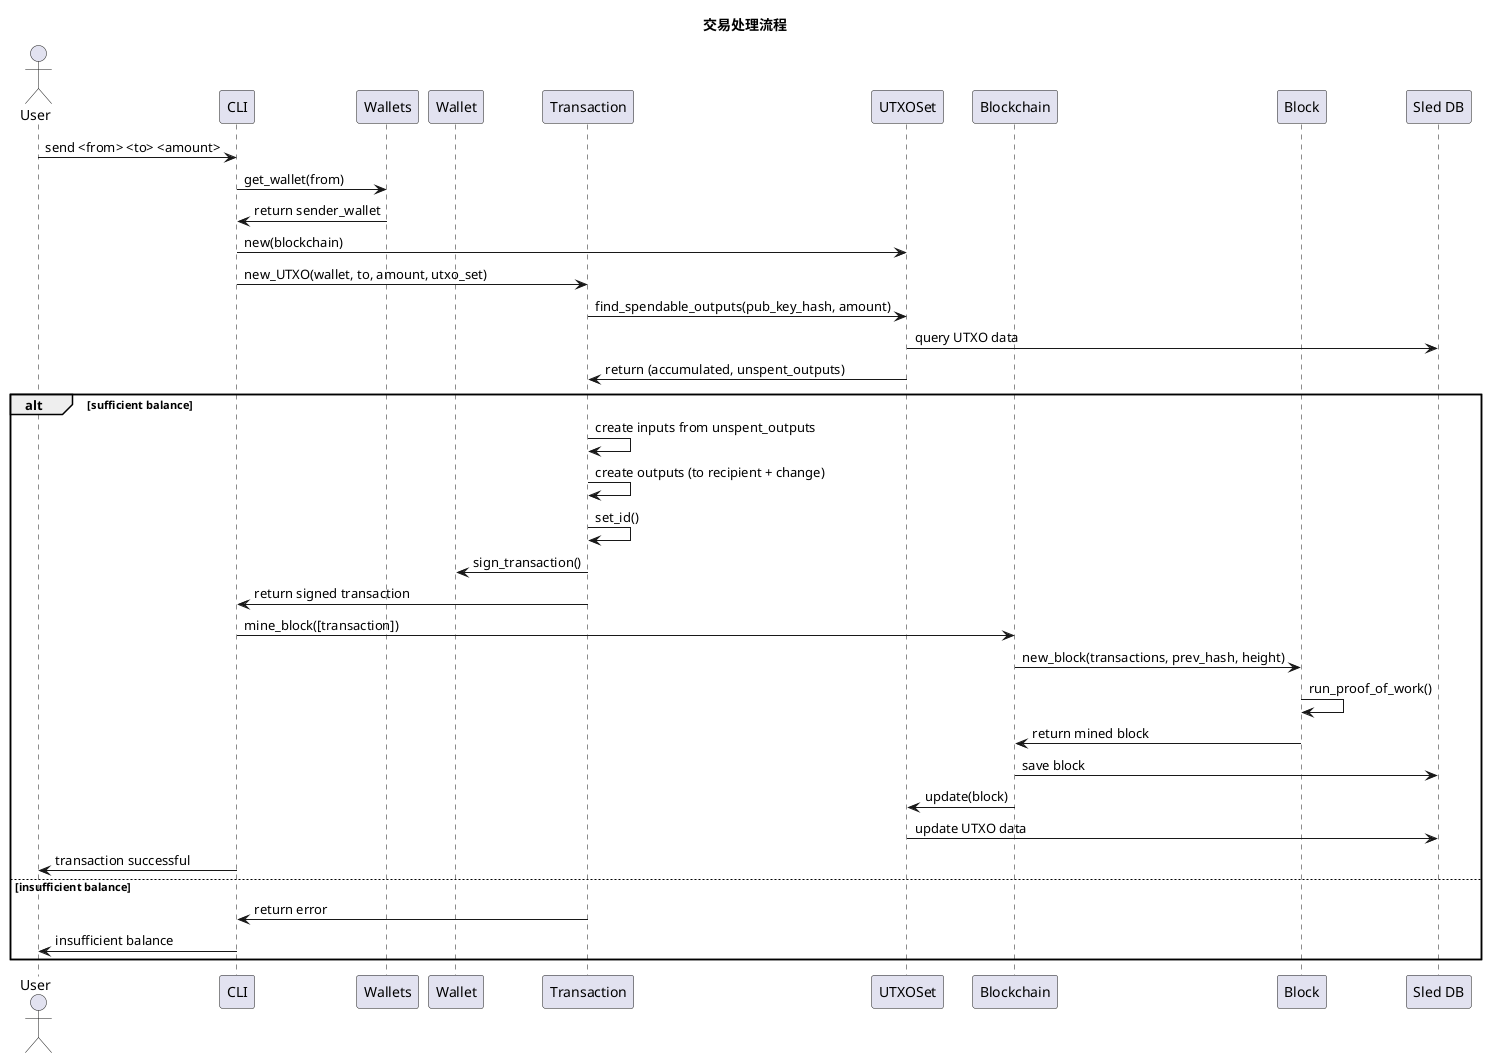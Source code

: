 @startuml
title 交易处理流程

actor User
participant CLI
participant Wallets
participant Wallet
participant Transaction
participant UTXOSet
participant Blockchain
participant Block
participant Database as "Sled DB"

User -> CLI: send <from> <to> <amount>
CLI -> Wallets: get_wallet(from)
Wallets -> CLI: return sender_wallet
CLI -> UTXOSet: new(blockchain)
CLI -> Transaction: new_UTXO(wallet, to, amount, utxo_set)

Transaction -> UTXOSet: find_spendable_outputs(pub_key_hash, amount)
UTXOSet -> Database: query UTXO data
UTXOSet -> Transaction: return (accumulated, unspent_outputs)

alt sufficient balance
    Transaction -> Transaction: create inputs from unspent_outputs
    Transaction -> Transaction: create outputs (to recipient + change)
    Transaction -> Transaction: set_id()
    Transaction -> Wallet: sign_transaction()
    Transaction -> CLI: return signed transaction
    
    CLI -> Blockchain: mine_block([transaction])
    Blockchain -> Block: new_block(transactions, prev_hash, height)
    Block -> Block: run_proof_of_work()
    Block -> Blockchain: return mined block
    Blockchain -> Database: save block
    
    Blockchain -> UTXOSet: update(block)
    UTXOSet -> Database: update UTXO data
    
    CLI -> User: transaction successful
else insufficient balance
    Transaction -> CLI: return error
    CLI -> User: insufficient balance
end

@enduml